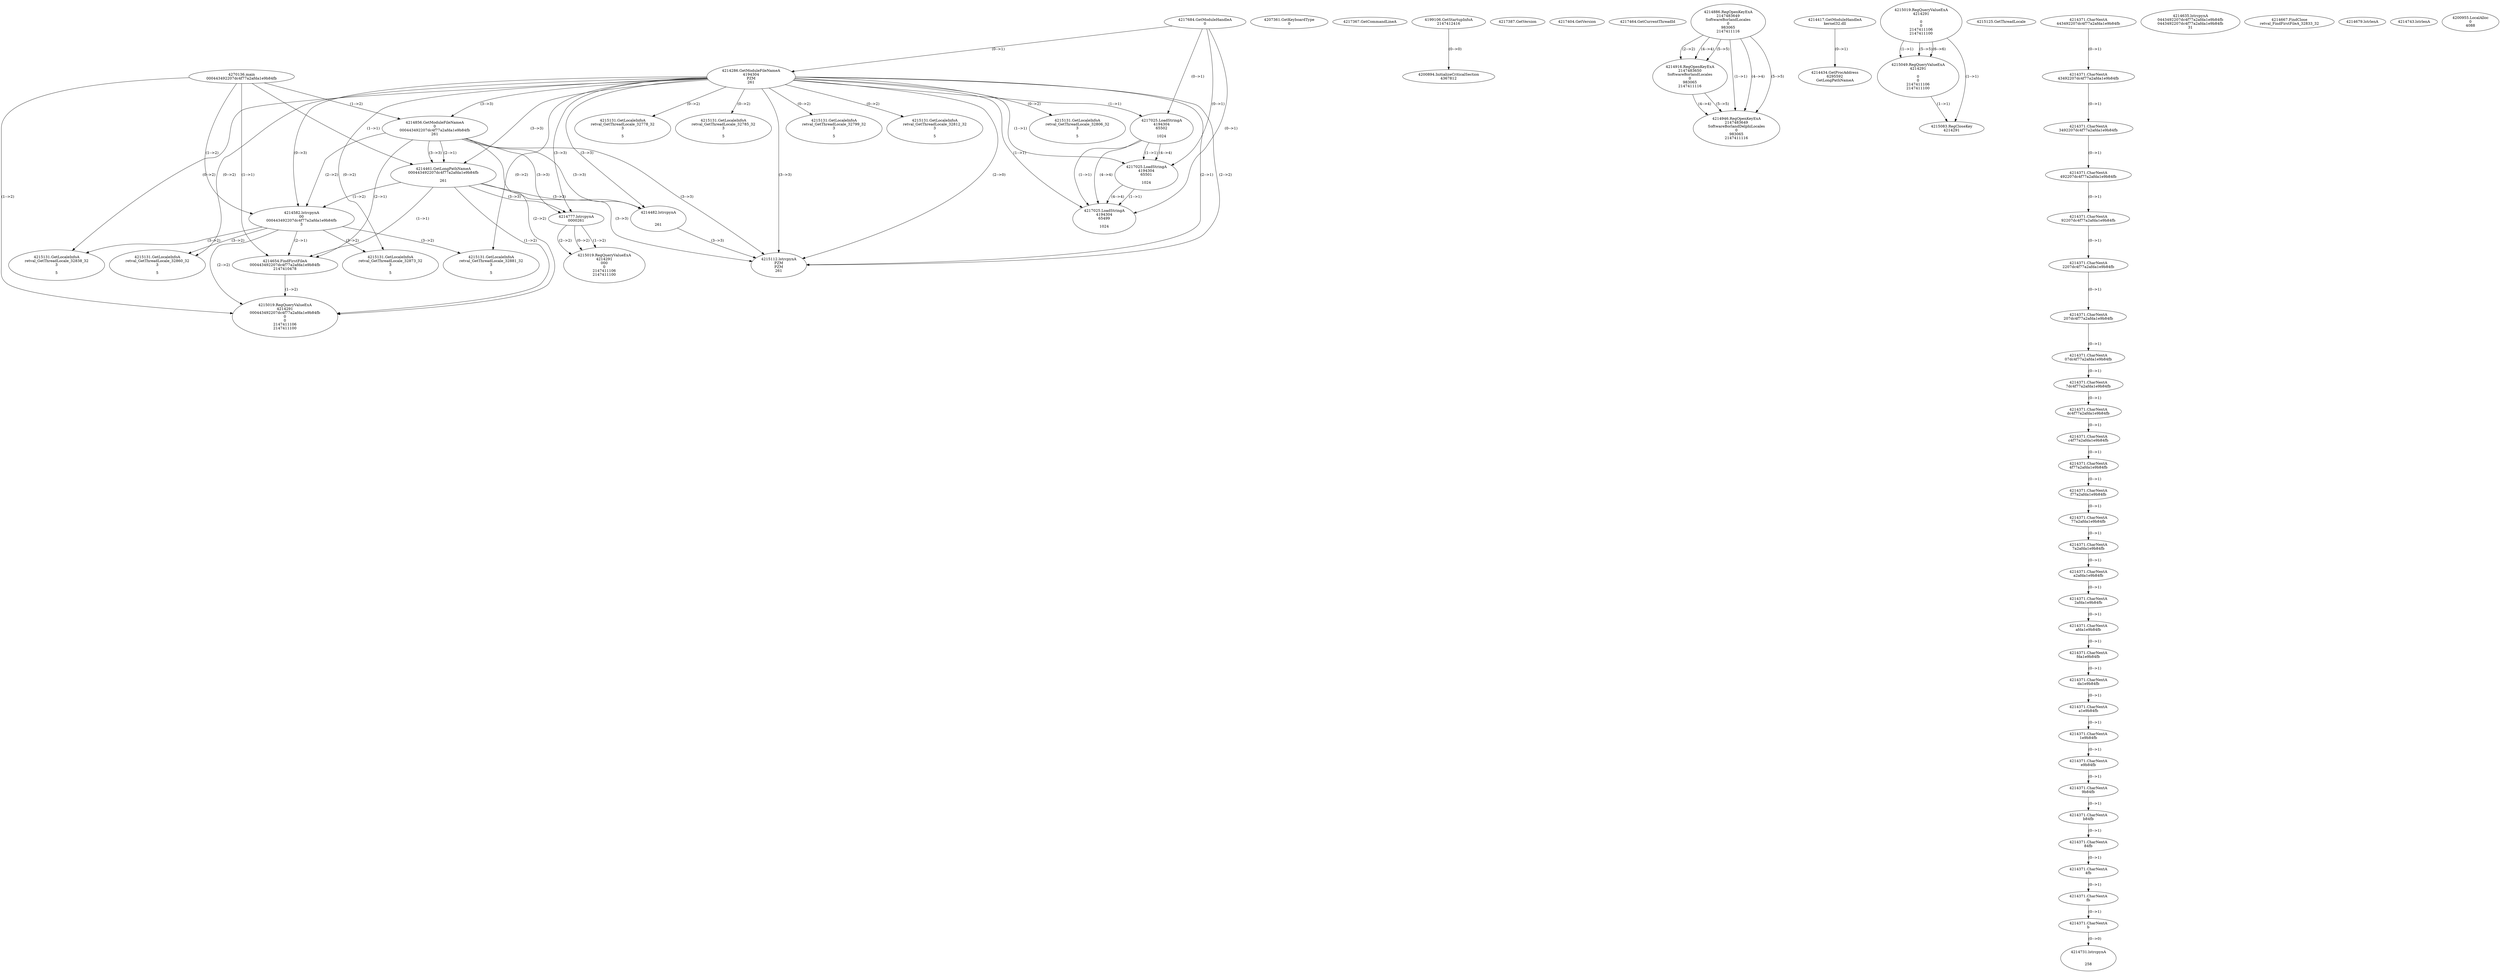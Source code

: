 // Global SCDG with merge call
digraph {
	0 [label="4270136.main
000443492207dc4f77a2afda1e9b84fb"]
	1 [label="4217684.GetModuleHandleA
0"]
	2 [label="4207361.GetKeyboardType
0"]
	3 [label="4217367.GetCommandLineA
"]
	4 [label="4199106.GetStartupInfoA
2147412416"]
	5 [label="4217387.GetVersion
"]
	6 [label="4217404.GetVersion
"]
	7 [label="4217464.GetCurrentThreadId
"]
	8 [label="4214286.GetModuleFileNameA
4194304
PZM
261"]
	1 -> 8 [label="(0-->1)"]
	9 [label="4214856.GetModuleFileNameA
0
000443492207dc4f77a2afda1e9b84fb
261"]
	0 -> 9 [label="(1-->2)"]
	8 -> 9 [label="(3-->3)"]
	10 [label="4214886.RegOpenKeyExA
2147483649
Software\Borland\Locales
0
983065
2147411116"]
	11 [label="4214916.RegOpenKeyExA
2147483650
Software\Borland\Locales
0
983065
2147411116"]
	10 -> 11 [label="(2-->2)"]
	10 -> 11 [label="(4-->4)"]
	10 -> 11 [label="(5-->5)"]
	12 [label="4214417.GetModuleHandleA
kernel32.dll"]
	13 [label="4214434.GetProcAddress
6295592
GetLongPathNameA"]
	12 -> 13 [label="(0-->1)"]
	14 [label="4214461.GetLongPathNameA
000443492207dc4f77a2afda1e9b84fb

261"]
	0 -> 14 [label="(1-->1)"]
	9 -> 14 [label="(2-->1)"]
	8 -> 14 [label="(3-->3)"]
	9 -> 14 [label="(3-->3)"]
	15 [label="4214482.lstrcpynA


261"]
	8 -> 15 [label="(3-->3)"]
	9 -> 15 [label="(3-->3)"]
	14 -> 15 [label="(3-->3)"]
	16 [label="4215019.RegQueryValueExA
4214291

0
0
2147411106
2147411100"]
	17 [label="4215049.RegQueryValueExA
4214291

0
0
2147411106
2147411100"]
	16 -> 17 [label="(1-->1)"]
	16 -> 17 [label="(5-->5)"]
	16 -> 17 [label="(6-->6)"]
	18 [label="4215083.RegCloseKey
4214291"]
	16 -> 18 [label="(1-->1)"]
	17 -> 18 [label="(1-->1)"]
	19 [label="4215112.lstrcpynA
PZM
PZM
261"]
	8 -> 19 [label="(2-->1)"]
	8 -> 19 [label="(2-->2)"]
	8 -> 19 [label="(3-->3)"]
	9 -> 19 [label="(3-->3)"]
	14 -> 19 [label="(3-->3)"]
	15 -> 19 [label="(3-->3)"]
	8 -> 19 [label="(2-->0)"]
	20 [label="4215125.GetThreadLocale
"]
	21 [label="4215131.GetLocaleInfoA
retval_GetThreadLocale_32806_32
3

5"]
	8 -> 21 [label="(0-->2)"]
	22 [label="4217025.LoadStringA
4194304
65502

1024"]
	1 -> 22 [label="(0-->1)"]
	8 -> 22 [label="(1-->1)"]
	23 [label="4217025.LoadStringA
4194304
65501

1024"]
	1 -> 23 [label="(0-->1)"]
	8 -> 23 [label="(1-->1)"]
	22 -> 23 [label="(1-->1)"]
	22 -> 23 [label="(4-->4)"]
	24 [label="4217025.LoadStringA
4194304
65499

1024"]
	1 -> 24 [label="(0-->1)"]
	8 -> 24 [label="(1-->1)"]
	22 -> 24 [label="(1-->1)"]
	23 -> 24 [label="(1-->1)"]
	22 -> 24 [label="(4-->4)"]
	23 -> 24 [label="(4-->4)"]
	25 [label="4214582.lstrcpynA
00
000443492207dc4f77a2afda1e9b84fb
3"]
	0 -> 25 [label="(1-->2)"]
	9 -> 25 [label="(2-->2)"]
	14 -> 25 [label="(1-->2)"]
	8 -> 25 [label="(0-->3)"]
	26 [label="4214371.CharNextA
443492207dc4f77a2afda1e9b84fb"]
	27 [label="4214371.CharNextA
43492207dc4f77a2afda1e9b84fb"]
	26 -> 27 [label="(0-->1)"]
	28 [label="4214371.CharNextA
3492207dc4f77a2afda1e9b84fb"]
	27 -> 28 [label="(0-->1)"]
	29 [label="4214371.CharNextA
492207dc4f77a2afda1e9b84fb"]
	28 -> 29 [label="(0-->1)"]
	30 [label="4214371.CharNextA
92207dc4f77a2afda1e9b84fb"]
	29 -> 30 [label="(0-->1)"]
	31 [label="4214371.CharNextA
2207dc4f77a2afda1e9b84fb"]
	30 -> 31 [label="(0-->1)"]
	32 [label="4214371.CharNextA
207dc4f77a2afda1e9b84fb"]
	31 -> 32 [label="(0-->1)"]
	33 [label="4214371.CharNextA
07dc4f77a2afda1e9b84fb"]
	32 -> 33 [label="(0-->1)"]
	34 [label="4214371.CharNextA
7dc4f77a2afda1e9b84fb"]
	33 -> 34 [label="(0-->1)"]
	35 [label="4214371.CharNextA
dc4f77a2afda1e9b84fb"]
	34 -> 35 [label="(0-->1)"]
	36 [label="4214371.CharNextA
c4f77a2afda1e9b84fb"]
	35 -> 36 [label="(0-->1)"]
	37 [label="4214371.CharNextA
4f77a2afda1e9b84fb"]
	36 -> 37 [label="(0-->1)"]
	38 [label="4214371.CharNextA
f77a2afda1e9b84fb"]
	37 -> 38 [label="(0-->1)"]
	39 [label="4214371.CharNextA
77a2afda1e9b84fb"]
	38 -> 39 [label="(0-->1)"]
	40 [label="4214371.CharNextA
7a2afda1e9b84fb"]
	39 -> 40 [label="(0-->1)"]
	41 [label="4214371.CharNextA
a2afda1e9b84fb"]
	40 -> 41 [label="(0-->1)"]
	42 [label="4214371.CharNextA
2afda1e9b84fb"]
	41 -> 42 [label="(0-->1)"]
	43 [label="4214371.CharNextA
afda1e9b84fb"]
	42 -> 43 [label="(0-->1)"]
	44 [label="4214371.CharNextA
fda1e9b84fb"]
	43 -> 44 [label="(0-->1)"]
	45 [label="4214371.CharNextA
da1e9b84fb"]
	44 -> 45 [label="(0-->1)"]
	46 [label="4214371.CharNextA
a1e9b84fb"]
	45 -> 46 [label="(0-->1)"]
	47 [label="4214371.CharNextA
1e9b84fb"]
	46 -> 47 [label="(0-->1)"]
	48 [label="4214371.CharNextA
e9b84fb"]
	47 -> 48 [label="(0-->1)"]
	49 [label="4214371.CharNextA
9b84fb"]
	48 -> 49 [label="(0-->1)"]
	50 [label="4214371.CharNextA
b84fb"]
	49 -> 50 [label="(0-->1)"]
	51 [label="4214371.CharNextA
84fb"]
	50 -> 51 [label="(0-->1)"]
	52 [label="4214371.CharNextA
4fb"]
	51 -> 52 [label="(0-->1)"]
	53 [label="4214371.CharNextA
fb"]
	52 -> 53 [label="(0-->1)"]
	54 [label="4214371.CharNextA
b"]
	53 -> 54 [label="(0-->1)"]
	55 [label="4214635.lstrcpynA
0443492207dc4f77a2afda1e9b84fb
0443492207dc4f77a2afda1e9b84fb
31"]
	56 [label="4214654.FindFirstFileA
000443492207dc4f77a2afda1e9b84fb
2147410478"]
	0 -> 56 [label="(1-->1)"]
	9 -> 56 [label="(2-->1)"]
	14 -> 56 [label="(1-->1)"]
	25 -> 56 [label="(2-->1)"]
	57 [label="4215019.RegQueryValueExA
4214291
000443492207dc4f77a2afda1e9b84fb
0
0
2147411106
2147411100"]
	0 -> 57 [label="(1-->2)"]
	9 -> 57 [label="(2-->2)"]
	14 -> 57 [label="(1-->2)"]
	25 -> 57 [label="(2-->2)"]
	56 -> 57 [label="(1-->2)"]
	58 [label="4215131.GetLocaleInfoA
retval_GetThreadLocale_32838_32
3

5"]
	8 -> 58 [label="(0-->2)"]
	25 -> 58 [label="(3-->2)"]
	59 [label="4214946.RegOpenKeyExA
2147483649
Software\Borland\Delphi\Locales
0
983065
2147411116"]
	10 -> 59 [label="(1-->1)"]
	10 -> 59 [label="(4-->4)"]
	11 -> 59 [label="(4-->4)"]
	10 -> 59 [label="(5-->5)"]
	11 -> 59 [label="(5-->5)"]
	60 [label="4214667.FindClose
retval_FindFirstFileA_32833_32"]
	61 [label="4214679.lstrlenA
"]
	62 [label="4214731.lstrcpynA


258"]
	54 -> 62 [label="(0-->0)"]
	63 [label="4214743.lstrlenA
"]
	64 [label="4214777.lstrcpynA
00\
00\
261"]
	8 -> 64 [label="(3-->3)"]
	9 -> 64 [label="(3-->3)"]
	14 -> 64 [label="(3-->3)"]
	65 [label="4215019.RegQueryValueExA
4214291
00\
0
0
2147411106
2147411100"]
	64 -> 65 [label="(1-->2)"]
	64 -> 65 [label="(2-->2)"]
	64 -> 65 [label="(0-->2)"]
	66 [label="4215131.GetLocaleInfoA
retval_GetThreadLocale_32860_32
3

5"]
	8 -> 66 [label="(0-->2)"]
	25 -> 66 [label="(3-->2)"]
	67 [label="4215131.GetLocaleInfoA
retval_GetThreadLocale_32873_32
3

5"]
	8 -> 67 [label="(0-->2)"]
	25 -> 67 [label="(3-->2)"]
	68 [label="4215131.GetLocaleInfoA
retval_GetThreadLocale_32881_32
3

5"]
	8 -> 68 [label="(0-->2)"]
	25 -> 68 [label="(3-->2)"]
	69 [label="4200894.InitializeCriticalSection
4367812"]
	4 -> 69 [label="(0-->0)"]
	70 [label="4200955.LocalAlloc
0
4088"]
	71 [label="4215131.GetLocaleInfoA
retval_GetThreadLocale_32778_32
3

5"]
	8 -> 71 [label="(0-->2)"]
	72 [label="4215131.GetLocaleInfoA
retval_GetThreadLocale_32785_32
3

5"]
	8 -> 72 [label="(0-->2)"]
	73 [label="4215131.GetLocaleInfoA
retval_GetThreadLocale_32799_32
3

5"]
	8 -> 73 [label="(0-->2)"]
	74 [label="4215131.GetLocaleInfoA
retval_GetThreadLocale_32812_32
3

5"]
	8 -> 74 [label="(0-->2)"]
}
